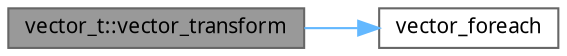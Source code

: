 digraph "vector_t::vector_transform"
{
 // INTERACTIVE_SVG=YES
 // LATEX_PDF_SIZE
  bgcolor="transparent";
  edge [fontname=Mononoki,fontsize=10,labelfontname=Mononoki,labelfontsize=10];
  node [fontname=Mononoki,fontsize=10,shape=box,height=0.2,width=0.4];
  rankdir="LR";
  Node1 [id="Node000001",label="vector_t::vector_transform",height=0.2,width=0.4,color="gray40", fillcolor="grey60", style="filled", fontcolor="black",tooltip="Perform mutable transformation on each element of the vector."];
  Node1 -> Node2 [id="edge1_Node000001_Node000002",color="steelblue1",style="solid",tooltip=" "];
  Node2 [id="Node000002",label="vector_foreach",height=0.2,width=0.4,color="grey40", fillcolor="white", style="filled",URL="$group__Vector.html#ga988880baa4fe32fb6d4299daf1a29a1f",tooltip="Perform immutable action on each element of the vector."];
}
